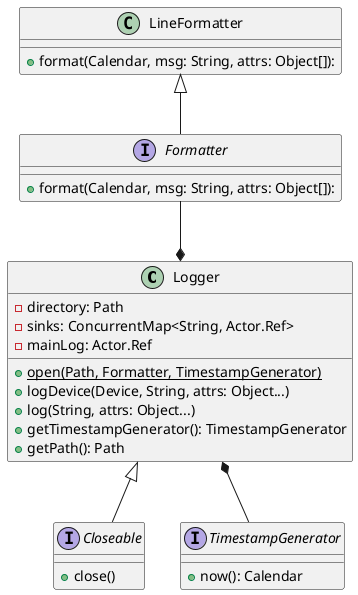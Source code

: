 @startuml
class Logger {
  - directory: Path
  - sinks: ConcurrentMap<String, Actor.Ref>
  - mainLog: Actor.Ref
  + {static} open(Path, Formatter, TimestampGenerator)
  + logDevice(Device, String, attrs: Object...)
  + log(String, attrs: Object...)
  + getTimestampGenerator(): TimestampGenerator
  + getPath(): Path
}

interface Closeable {
  + close()
}

Logger <|-- Closeable

interface Formatter {
  + format(Calendar, msg: String, attrs: Object[]): 
}

class LineFormatter  {
  + format(Calendar, msg: String, attrs: Object[]): 
}

LineFormatter <|-- Formatter

Formatter --* Logger

interface TimestampGenerator {
  + now(): Calendar
}

Logger *-- TimestampGenerator

@enduml

